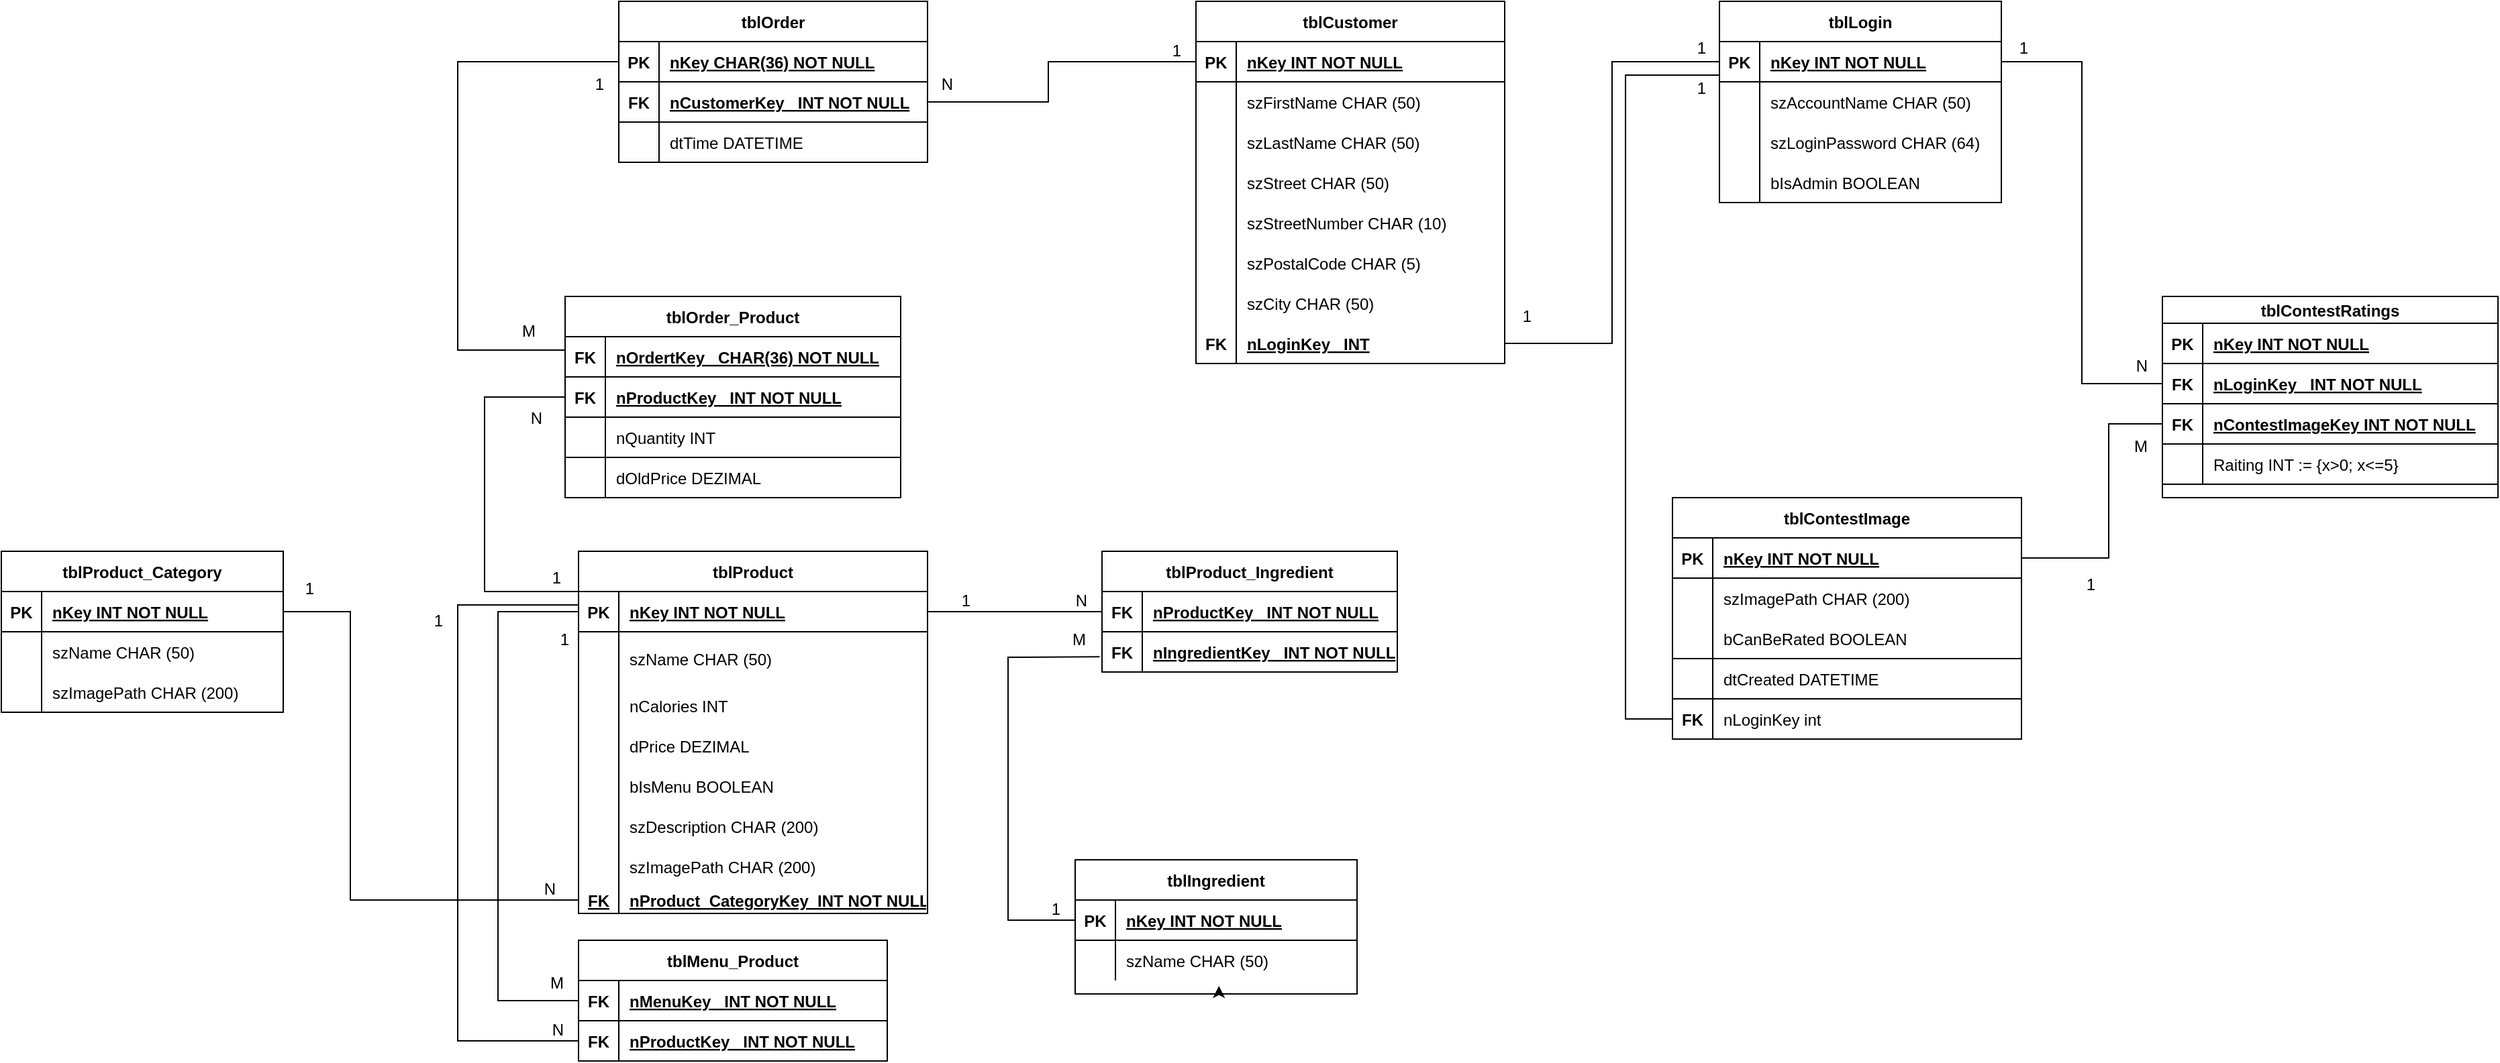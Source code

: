 <mxfile version="26.1.1">
  <diagram id="R2lEEEUBdFMjLlhIrx00" name="Page-1">
    <mxGraphModel dx="2516" dy="1967" grid="1" gridSize="10" guides="1" tooltips="1" connect="1" arrows="1" fold="1" page="1" pageScale="1" pageWidth="850" pageHeight="1100" math="0" shadow="0" extFonts="Permanent Marker^https://fonts.googleapis.com/css?family=Permanent+Marker">
      <root>
        <mxCell id="0" />
        <mxCell id="1" parent="0" />
        <mxCell id="C-vyLk0tnHw3VtMMgP7b-2" value="tblIngredient" style="shape=table;startSize=30;container=1;collapsible=1;childLayout=tableLayout;fixedRows=1;rowLines=0;fontStyle=1;align=center;resizeLast=1;" parent="1" vertex="1">
          <mxGeometry x="700" y="520" width="210" height="100" as="geometry" />
        </mxCell>
        <mxCell id="C-vyLk0tnHw3VtMMgP7b-3" value="" style="shape=partialRectangle;collapsible=0;dropTarget=0;pointerEvents=0;fillColor=none;points=[[0,0.5],[1,0.5]];portConstraint=eastwest;top=0;left=0;right=0;bottom=1;" parent="C-vyLk0tnHw3VtMMgP7b-2" vertex="1">
          <mxGeometry y="30" width="210" height="30" as="geometry" />
        </mxCell>
        <mxCell id="C-vyLk0tnHw3VtMMgP7b-4" value="PK" style="shape=partialRectangle;overflow=hidden;connectable=0;fillColor=none;top=0;left=0;bottom=0;right=0;fontStyle=1;" parent="C-vyLk0tnHw3VtMMgP7b-3" vertex="1">
          <mxGeometry width="30" height="30" as="geometry">
            <mxRectangle width="30" height="30" as="alternateBounds" />
          </mxGeometry>
        </mxCell>
        <mxCell id="C-vyLk0tnHw3VtMMgP7b-5" value="nKey INT NOT NULL" style="shape=partialRectangle;overflow=hidden;connectable=0;fillColor=none;top=0;left=0;bottom=0;right=0;align=left;spacingLeft=6;fontStyle=5;" parent="C-vyLk0tnHw3VtMMgP7b-3" vertex="1">
          <mxGeometry x="30" width="180" height="30" as="geometry">
            <mxRectangle width="180" height="30" as="alternateBounds" />
          </mxGeometry>
        </mxCell>
        <mxCell id="C-vyLk0tnHw3VtMMgP7b-9" value="" style="shape=partialRectangle;collapsible=0;dropTarget=0;pointerEvents=0;fillColor=none;points=[[0,0.5],[1,0.5]];portConstraint=eastwest;top=0;left=0;right=0;bottom=0;" parent="C-vyLk0tnHw3VtMMgP7b-2" vertex="1">
          <mxGeometry y="60" width="210" height="30" as="geometry" />
        </mxCell>
        <mxCell id="C-vyLk0tnHw3VtMMgP7b-10" value="" style="shape=partialRectangle;overflow=hidden;connectable=0;fillColor=none;top=0;left=0;bottom=0;right=0;" parent="C-vyLk0tnHw3VtMMgP7b-9" vertex="1">
          <mxGeometry width="30" height="30" as="geometry">
            <mxRectangle width="30" height="30" as="alternateBounds" />
          </mxGeometry>
        </mxCell>
        <mxCell id="C-vyLk0tnHw3VtMMgP7b-11" value="szName CHAR (50)" style="shape=partialRectangle;overflow=hidden;connectable=0;fillColor=none;top=0;left=0;bottom=0;right=0;align=left;spacingLeft=6;" parent="C-vyLk0tnHw3VtMMgP7b-9" vertex="1">
          <mxGeometry x="30" width="180" height="30" as="geometry">
            <mxRectangle width="180" height="30" as="alternateBounds" />
          </mxGeometry>
        </mxCell>
        <mxCell id="Ci6U-vsufx3p21vS7QqL-293" style="edgeStyle=orthogonalEdgeStyle;rounded=0;orthogonalLoop=1;jettySize=auto;html=1;exitX=0.5;exitY=1;exitDx=0;exitDy=0;entryX=0.51;entryY=1.133;entryDx=0;entryDy=0;entryPerimeter=0;" parent="C-vyLk0tnHw3VtMMgP7b-2" source="C-vyLk0tnHw3VtMMgP7b-2" target="C-vyLk0tnHw3VtMMgP7b-9" edge="1">
          <mxGeometry relative="1" as="geometry" />
        </mxCell>
        <mxCell id="C-vyLk0tnHw3VtMMgP7b-23" value="tblProduct" style="shape=table;startSize=30;container=1;collapsible=1;childLayout=tableLayout;fixedRows=1;rowLines=0;fontStyle=1;align=center;resizeLast=1;" parent="1" vertex="1">
          <mxGeometry x="330" y="290" width="260" height="270" as="geometry" />
        </mxCell>
        <mxCell id="C-vyLk0tnHw3VtMMgP7b-24" value="" style="shape=partialRectangle;collapsible=0;dropTarget=0;pointerEvents=0;fillColor=none;points=[[0,0.5],[1,0.5]];portConstraint=eastwest;top=0;left=0;right=0;bottom=1;" parent="C-vyLk0tnHw3VtMMgP7b-23" vertex="1">
          <mxGeometry y="30" width="260" height="30" as="geometry" />
        </mxCell>
        <mxCell id="C-vyLk0tnHw3VtMMgP7b-25" value="PK" style="shape=partialRectangle;overflow=hidden;connectable=0;fillColor=none;top=0;left=0;bottom=0;right=0;fontStyle=1;" parent="C-vyLk0tnHw3VtMMgP7b-24" vertex="1">
          <mxGeometry width="30" height="30" as="geometry">
            <mxRectangle width="30" height="30" as="alternateBounds" />
          </mxGeometry>
        </mxCell>
        <mxCell id="C-vyLk0tnHw3VtMMgP7b-26" value="nKey INT NOT NULL" style="shape=partialRectangle;overflow=hidden;connectable=0;fillColor=none;top=0;left=0;bottom=0;right=0;align=left;spacingLeft=6;fontStyle=5;" parent="C-vyLk0tnHw3VtMMgP7b-24" vertex="1">
          <mxGeometry x="30" width="230" height="30" as="geometry">
            <mxRectangle width="230" height="30" as="alternateBounds" />
          </mxGeometry>
        </mxCell>
        <mxCell id="C-vyLk0tnHw3VtMMgP7b-27" value="" style="shape=partialRectangle;collapsible=0;dropTarget=0;pointerEvents=0;fillColor=none;points=[[0,0.5],[1,0.5]];portConstraint=eastwest;top=0;left=0;right=0;bottom=0;" parent="C-vyLk0tnHw3VtMMgP7b-23" vertex="1">
          <mxGeometry y="60" width="260" height="40" as="geometry" />
        </mxCell>
        <mxCell id="C-vyLk0tnHw3VtMMgP7b-28" value="" style="shape=partialRectangle;overflow=hidden;connectable=0;fillColor=none;top=0;left=0;bottom=0;right=0;" parent="C-vyLk0tnHw3VtMMgP7b-27" vertex="1">
          <mxGeometry width="30" height="40" as="geometry">
            <mxRectangle width="30" height="40" as="alternateBounds" />
          </mxGeometry>
        </mxCell>
        <mxCell id="C-vyLk0tnHw3VtMMgP7b-29" value="szName CHAR (50)" style="shape=partialRectangle;overflow=hidden;connectable=0;fillColor=none;top=0;left=0;bottom=0;right=0;align=left;spacingLeft=6;" parent="C-vyLk0tnHw3VtMMgP7b-27" vertex="1">
          <mxGeometry x="30" width="230" height="40" as="geometry">
            <mxRectangle width="230" height="40" as="alternateBounds" />
          </mxGeometry>
        </mxCell>
        <mxCell id="wZBdU3xb5tktbdGf7ffg-28" value="" style="shape=partialRectangle;collapsible=0;dropTarget=0;pointerEvents=0;fillColor=none;points=[[0,0.5],[1,0.5]];portConstraint=eastwest;top=0;left=0;right=0;bottom=0;" parent="C-vyLk0tnHw3VtMMgP7b-23" vertex="1">
          <mxGeometry y="100" width="260" height="30" as="geometry" />
        </mxCell>
        <mxCell id="wZBdU3xb5tktbdGf7ffg-29" value="" style="shape=partialRectangle;overflow=hidden;connectable=0;fillColor=none;top=0;left=0;bottom=0;right=0;" parent="wZBdU3xb5tktbdGf7ffg-28" vertex="1">
          <mxGeometry width="30" height="30" as="geometry">
            <mxRectangle width="30" height="30" as="alternateBounds" />
          </mxGeometry>
        </mxCell>
        <mxCell id="wZBdU3xb5tktbdGf7ffg-30" value="nCalories INT " style="shape=partialRectangle;overflow=hidden;connectable=0;fillColor=none;top=0;left=0;bottom=0;right=0;align=left;spacingLeft=6;" parent="wZBdU3xb5tktbdGf7ffg-28" vertex="1">
          <mxGeometry x="30" width="230" height="30" as="geometry">
            <mxRectangle width="230" height="30" as="alternateBounds" />
          </mxGeometry>
        </mxCell>
        <mxCell id="wZBdU3xb5tktbdGf7ffg-31" value="" style="shape=partialRectangle;collapsible=0;dropTarget=0;pointerEvents=0;fillColor=none;points=[[0,0.5],[1,0.5]];portConstraint=eastwest;top=0;left=0;right=0;bottom=0;" parent="C-vyLk0tnHw3VtMMgP7b-23" vertex="1">
          <mxGeometry y="130" width="260" height="30" as="geometry" />
        </mxCell>
        <mxCell id="wZBdU3xb5tktbdGf7ffg-32" value="" style="shape=partialRectangle;overflow=hidden;connectable=0;fillColor=none;top=0;left=0;bottom=0;right=0;" parent="wZBdU3xb5tktbdGf7ffg-31" vertex="1">
          <mxGeometry width="30" height="30" as="geometry">
            <mxRectangle width="30" height="30" as="alternateBounds" />
          </mxGeometry>
        </mxCell>
        <mxCell id="wZBdU3xb5tktbdGf7ffg-33" value="dPrice DEZIMAL" style="shape=partialRectangle;overflow=hidden;connectable=0;fillColor=none;top=0;left=0;bottom=0;right=0;align=left;spacingLeft=6;" parent="wZBdU3xb5tktbdGf7ffg-31" vertex="1">
          <mxGeometry x="30" width="230" height="30" as="geometry">
            <mxRectangle width="230" height="30" as="alternateBounds" />
          </mxGeometry>
        </mxCell>
        <mxCell id="wZBdU3xb5tktbdGf7ffg-34" value="" style="shape=partialRectangle;collapsible=0;dropTarget=0;pointerEvents=0;fillColor=none;points=[[0,0.5],[1,0.5]];portConstraint=eastwest;top=0;left=0;right=0;bottom=0;" parent="C-vyLk0tnHw3VtMMgP7b-23" vertex="1">
          <mxGeometry y="160" width="260" height="30" as="geometry" />
        </mxCell>
        <mxCell id="wZBdU3xb5tktbdGf7ffg-35" value="" style="shape=partialRectangle;overflow=hidden;connectable=0;fillColor=none;top=0;left=0;bottom=0;right=0;" parent="wZBdU3xb5tktbdGf7ffg-34" vertex="1">
          <mxGeometry width="30" height="30" as="geometry">
            <mxRectangle width="30" height="30" as="alternateBounds" />
          </mxGeometry>
        </mxCell>
        <mxCell id="wZBdU3xb5tktbdGf7ffg-36" value="bIsMenu BOOLEAN" style="shape=partialRectangle;overflow=hidden;connectable=0;fillColor=none;top=0;left=0;bottom=0;right=0;align=left;spacingLeft=6;" parent="wZBdU3xb5tktbdGf7ffg-34" vertex="1">
          <mxGeometry x="30" width="230" height="30" as="geometry">
            <mxRectangle width="230" height="30" as="alternateBounds" />
          </mxGeometry>
        </mxCell>
        <mxCell id="wZBdU3xb5tktbdGf7ffg-50" value="" style="shape=partialRectangle;collapsible=0;dropTarget=0;pointerEvents=0;fillColor=none;points=[[0,0.5],[1,0.5]];portConstraint=eastwest;top=0;left=0;right=0;bottom=0;" parent="C-vyLk0tnHw3VtMMgP7b-23" vertex="1">
          <mxGeometry y="190" width="260" height="30" as="geometry" />
        </mxCell>
        <mxCell id="wZBdU3xb5tktbdGf7ffg-51" value="" style="shape=partialRectangle;overflow=hidden;connectable=0;fillColor=none;top=0;left=0;bottom=0;right=0;" parent="wZBdU3xb5tktbdGf7ffg-50" vertex="1">
          <mxGeometry width="30" height="30" as="geometry">
            <mxRectangle width="30" height="30" as="alternateBounds" />
          </mxGeometry>
        </mxCell>
        <mxCell id="wZBdU3xb5tktbdGf7ffg-52" value="szDescription CHAR (200)" style="shape=partialRectangle;overflow=hidden;connectable=0;fillColor=none;top=0;left=0;bottom=0;right=0;align=left;spacingLeft=6;" parent="wZBdU3xb5tktbdGf7ffg-50" vertex="1">
          <mxGeometry x="30" width="230" height="30" as="geometry">
            <mxRectangle width="230" height="30" as="alternateBounds" />
          </mxGeometry>
        </mxCell>
        <mxCell id="K7yxuUvOa5FXOwbc5fuE-12" value="" style="shape=partialRectangle;collapsible=0;dropTarget=0;pointerEvents=0;fillColor=none;points=[[0,0.5],[1,0.5]];portConstraint=eastwest;top=0;left=0;right=0;bottom=0;" parent="C-vyLk0tnHw3VtMMgP7b-23" vertex="1">
          <mxGeometry y="220" width="260" height="30" as="geometry" />
        </mxCell>
        <mxCell id="K7yxuUvOa5FXOwbc5fuE-13" value="" style="shape=partialRectangle;overflow=hidden;connectable=0;fillColor=none;top=0;left=0;bottom=0;right=0;" parent="K7yxuUvOa5FXOwbc5fuE-12" vertex="1">
          <mxGeometry width="30" height="30" as="geometry">
            <mxRectangle width="30" height="30" as="alternateBounds" />
          </mxGeometry>
        </mxCell>
        <mxCell id="K7yxuUvOa5FXOwbc5fuE-14" value="szImagePath CHAR (200)" style="shape=partialRectangle;overflow=hidden;connectable=0;fillColor=none;top=0;left=0;bottom=0;right=0;align=left;spacingLeft=6;" parent="K7yxuUvOa5FXOwbc5fuE-12" vertex="1">
          <mxGeometry x="30" width="230" height="30" as="geometry">
            <mxRectangle width="230" height="30" as="alternateBounds" />
          </mxGeometry>
        </mxCell>
        <mxCell id="K7yxuUvOa5FXOwbc5fuE-15" value="" style="shape=partialRectangle;collapsible=0;dropTarget=0;pointerEvents=0;fillColor=none;points=[[0,0.5],[1,0.5]];portConstraint=eastwest;top=0;left=0;right=0;bottom=0;" parent="C-vyLk0tnHw3VtMMgP7b-23" vertex="1">
          <mxGeometry y="250" width="260" height="20" as="geometry" />
        </mxCell>
        <mxCell id="K7yxuUvOa5FXOwbc5fuE-16" value="FK" style="shape=partialRectangle;overflow=hidden;connectable=0;fillColor=none;top=0;left=0;bottom=0;right=0;fontStyle=5" parent="K7yxuUvOa5FXOwbc5fuE-15" vertex="1">
          <mxGeometry width="30" height="20" as="geometry">
            <mxRectangle width="30" height="20" as="alternateBounds" />
          </mxGeometry>
        </mxCell>
        <mxCell id="K7yxuUvOa5FXOwbc5fuE-17" value="nProduct_CategoryKey  INT NOT NULL" style="shape=partialRectangle;overflow=hidden;connectable=0;fillColor=none;top=0;left=0;bottom=0;right=0;align=left;spacingLeft=6;fontStyle=5" parent="K7yxuUvOa5FXOwbc5fuE-15" vertex="1">
          <mxGeometry x="30" width="230" height="20" as="geometry">
            <mxRectangle width="230" height="20" as="alternateBounds" />
          </mxGeometry>
        </mxCell>
        <mxCell id="wZBdU3xb5tktbdGf7ffg-16" value="" style="shape=tableRow;horizontal=0;startSize=0;swimlaneHead=0;swimlaneBody=0;fillColor=none;collapsible=0;dropTarget=0;points=[[0,0.5],[1,0.5]];portConstraint=eastwest;top=0;left=0;right=0;bottom=0;html=1;" parent="1" vertex="1">
          <mxGeometry x="410" y="550" width="180" height="30" as="geometry" />
        </mxCell>
        <mxCell id="wZBdU3xb5tktbdGf7ffg-17" value="" style="shape=partialRectangle;connectable=0;fillColor=none;top=0;left=0;bottom=0;right=0;editable=1;overflow=hidden;html=1;whiteSpace=wrap;" parent="wZBdU3xb5tktbdGf7ffg-16" vertex="1">
          <mxGeometry width="60" height="30" as="geometry">
            <mxRectangle width="60" height="30" as="alternateBounds" />
          </mxGeometry>
        </mxCell>
        <object label="tblProduct_Ingredient" FK="ProductKey" id="Ci6U-vsufx3p21vS7QqL-1">
          <mxCell style="shape=table;startSize=30;container=1;collapsible=1;childLayout=tableLayout;fixedRows=1;rowLines=0;fontStyle=1;align=center;resizeLast=1;" parent="1" vertex="1">
            <mxGeometry x="720" y="290" width="220.0" height="90" as="geometry" />
          </mxCell>
        </object>
        <mxCell id="Ci6U-vsufx3p21vS7QqL-2" value="" style="shape=partialRectangle;collapsible=0;dropTarget=0;pointerEvents=0;fillColor=none;points=[[0,0.5],[1,0.5]];portConstraint=eastwest;top=0;left=0;right=0;bottom=1;" parent="Ci6U-vsufx3p21vS7QqL-1" vertex="1">
          <mxGeometry y="30" width="220.0" height="30" as="geometry" />
        </mxCell>
        <mxCell id="Ci6U-vsufx3p21vS7QqL-3" value="FK" style="shape=partialRectangle;overflow=hidden;connectable=0;fillColor=none;top=0;left=0;bottom=0;right=0;fontStyle=1;" parent="Ci6U-vsufx3p21vS7QqL-2" vertex="1">
          <mxGeometry width="30" height="30" as="geometry">
            <mxRectangle width="30" height="30" as="alternateBounds" />
          </mxGeometry>
        </mxCell>
        <mxCell id="Ci6U-vsufx3p21vS7QqL-4" value="nProductKey   INT NOT NULL" style="shape=partialRectangle;overflow=hidden;connectable=0;fillColor=none;top=0;left=0;bottom=0;right=0;align=left;spacingLeft=6;fontStyle=5;" parent="Ci6U-vsufx3p21vS7QqL-2" vertex="1">
          <mxGeometry x="30" width="190.0" height="30" as="geometry">
            <mxRectangle width="190.0" height="30" as="alternateBounds" />
          </mxGeometry>
        </mxCell>
        <mxCell id="Ci6U-vsufx3p21vS7QqL-15" value="" style="shape=partialRectangle;collapsible=0;dropTarget=0;pointerEvents=0;fillColor=none;points=[[0,0.5],[1,0.5]];portConstraint=eastwest;top=0;left=0;right=0;bottom=1;" parent="Ci6U-vsufx3p21vS7QqL-1" vertex="1">
          <mxGeometry y="60" width="220.0" height="30" as="geometry" />
        </mxCell>
        <mxCell id="Ci6U-vsufx3p21vS7QqL-16" value="FK" style="shape=partialRectangle;overflow=hidden;connectable=0;fillColor=none;top=0;left=0;bottom=0;right=0;fontStyle=1;" parent="Ci6U-vsufx3p21vS7QqL-15" vertex="1">
          <mxGeometry width="30" height="30" as="geometry">
            <mxRectangle width="30" height="30" as="alternateBounds" />
          </mxGeometry>
        </mxCell>
        <mxCell id="Ci6U-vsufx3p21vS7QqL-17" value="nIngredientKey   INT NOT NULL" style="shape=partialRectangle;overflow=hidden;connectable=0;fillColor=none;top=0;left=0;bottom=0;right=0;align=left;spacingLeft=6;fontStyle=5;" parent="Ci6U-vsufx3p21vS7QqL-15" vertex="1">
          <mxGeometry x="30" width="190.0" height="30" as="geometry">
            <mxRectangle width="190.0" height="30" as="alternateBounds" />
          </mxGeometry>
        </mxCell>
        <mxCell id="Ci6U-vsufx3p21vS7QqL-19" value="" style="endArrow=none;html=1;rounded=0;exitX=1;exitY=0.5;exitDx=0;exitDy=0;entryX=0;entryY=0.5;entryDx=0;entryDy=0;" parent="1" source="C-vyLk0tnHw3VtMMgP7b-24" target="Ci6U-vsufx3p21vS7QqL-2" edge="1">
          <mxGeometry relative="1" as="geometry">
            <mxPoint x="600" y="260" as="sourcePoint" />
            <mxPoint x="760" y="260" as="targetPoint" />
          </mxGeometry>
        </mxCell>
        <mxCell id="Ci6U-vsufx3p21vS7QqL-20" value="N" style="resizable=0;html=1;whiteSpace=wrap;align=right;verticalAlign=bottom;" parent="Ci6U-vsufx3p21vS7QqL-19" connectable="0" vertex="1">
          <mxGeometry x="1" relative="1" as="geometry">
            <mxPoint x="-10" as="offset" />
          </mxGeometry>
        </mxCell>
        <mxCell id="Ci6U-vsufx3p21vS7QqL-25" value="" style="endArrow=none;html=1;rounded=0;exitX=0;exitY=0.5;exitDx=0;exitDy=0;entryX=-0.008;entryY=0.622;entryDx=0;entryDy=0;entryPerimeter=0;" parent="1" source="C-vyLk0tnHw3VtMMgP7b-3" target="Ci6U-vsufx3p21vS7QqL-15" edge="1">
          <mxGeometry relative="1" as="geometry">
            <mxPoint x="940" y="480" as="sourcePoint" />
            <mxPoint x="700" y="420" as="targetPoint" />
            <Array as="points">
              <mxPoint x="650" y="565" />
              <mxPoint x="650" y="450" />
              <mxPoint x="650" y="369" />
            </Array>
          </mxGeometry>
        </mxCell>
        <mxCell id="Ci6U-vsufx3p21vS7QqL-26" value="M" style="resizable=0;html=1;whiteSpace=wrap;align=right;verticalAlign=bottom;" parent="Ci6U-vsufx3p21vS7QqL-25" connectable="0" vertex="1">
          <mxGeometry x="1" relative="1" as="geometry">
            <mxPoint x="-8" y="-4" as="offset" />
          </mxGeometry>
        </mxCell>
        <mxCell id="Ci6U-vsufx3p21vS7QqL-27" value="tblMenu_Product" style="shape=table;startSize=30;container=1;collapsible=1;childLayout=tableLayout;fixedRows=1;rowLines=0;fontStyle=1;align=center;resizeLast=1;" parent="1" vertex="1">
          <mxGeometry x="330" y="580" width="230" height="90" as="geometry" />
        </mxCell>
        <mxCell id="Ci6U-vsufx3p21vS7QqL-28" value="" style="shape=partialRectangle;collapsible=0;dropTarget=0;pointerEvents=0;fillColor=none;points=[[0,0.5],[1,0.5]];portConstraint=eastwest;top=0;left=0;right=0;bottom=1;" parent="Ci6U-vsufx3p21vS7QqL-27" vertex="1">
          <mxGeometry y="30" width="230" height="30" as="geometry" />
        </mxCell>
        <mxCell id="Ci6U-vsufx3p21vS7QqL-29" value="FK" style="shape=partialRectangle;overflow=hidden;connectable=0;fillColor=none;top=0;left=0;bottom=0;right=0;fontStyle=1;" parent="Ci6U-vsufx3p21vS7QqL-28" vertex="1">
          <mxGeometry width="30" height="30" as="geometry">
            <mxRectangle width="30" height="30" as="alternateBounds" />
          </mxGeometry>
        </mxCell>
        <mxCell id="Ci6U-vsufx3p21vS7QqL-30" value="nMenuKey   INT NOT NULL" style="shape=partialRectangle;overflow=hidden;connectable=0;fillColor=none;top=0;left=0;bottom=0;right=0;align=left;spacingLeft=6;fontStyle=5;" parent="Ci6U-vsufx3p21vS7QqL-28" vertex="1">
          <mxGeometry x="30" width="200" height="30" as="geometry">
            <mxRectangle width="200" height="30" as="alternateBounds" />
          </mxGeometry>
        </mxCell>
        <mxCell id="Ci6U-vsufx3p21vS7QqL-35" value="" style="shape=partialRectangle;collapsible=0;dropTarget=0;pointerEvents=0;fillColor=none;points=[[0,0.5],[1,0.5]];portConstraint=eastwest;top=0;left=0;right=0;bottom=1;" parent="Ci6U-vsufx3p21vS7QqL-27" vertex="1">
          <mxGeometry y="60" width="230" height="30" as="geometry" />
        </mxCell>
        <mxCell id="Ci6U-vsufx3p21vS7QqL-36" value="FK" style="shape=partialRectangle;overflow=hidden;connectable=0;fillColor=none;top=0;left=0;bottom=0;right=0;fontStyle=1;" parent="Ci6U-vsufx3p21vS7QqL-35" vertex="1">
          <mxGeometry width="30" height="30" as="geometry">
            <mxRectangle width="30" height="30" as="alternateBounds" />
          </mxGeometry>
        </mxCell>
        <mxCell id="Ci6U-vsufx3p21vS7QqL-37" value="nProductKey   INT NOT NULL" style="shape=partialRectangle;overflow=hidden;connectable=0;fillColor=none;top=0;left=0;bottom=0;right=0;align=left;spacingLeft=6;fontStyle=5;" parent="Ci6U-vsufx3p21vS7QqL-35" vertex="1">
          <mxGeometry x="30" width="200" height="30" as="geometry">
            <mxRectangle width="200" height="30" as="alternateBounds" />
          </mxGeometry>
        </mxCell>
        <mxCell id="Ci6U-vsufx3p21vS7QqL-40" value="" style="endArrow=none;html=1;rounded=0;entryX=0;entryY=0.5;entryDx=0;entryDy=0;exitX=0;exitY=0.5;exitDx=0;exitDy=0;" parent="1" source="Ci6U-vsufx3p21vS7QqL-28" target="C-vyLk0tnHw3VtMMgP7b-24" edge="1">
          <mxGeometry relative="1" as="geometry">
            <mxPoint x="80" y="460" as="sourcePoint" />
            <mxPoint x="80" y="420" as="targetPoint" />
            <Array as="points">
              <mxPoint x="270" y="625" />
              <mxPoint x="270" y="335" />
            </Array>
          </mxGeometry>
        </mxCell>
        <mxCell id="Ci6U-vsufx3p21vS7QqL-41" value="M" style="resizable=0;html=1;whiteSpace=wrap;align=right;verticalAlign=bottom;" parent="Ci6U-vsufx3p21vS7QqL-40" connectable="0" vertex="1">
          <mxGeometry x="1" relative="1" as="geometry">
            <mxPoint x="-10" y="285" as="offset" />
          </mxGeometry>
        </mxCell>
        <mxCell id="Ci6U-vsufx3p21vS7QqL-48" value="" style="endArrow=none;html=1;rounded=0;entryX=0;entryY=0.5;entryDx=0;entryDy=0;" parent="1" target="Ci6U-vsufx3p21vS7QqL-35" edge="1">
          <mxGeometry relative="1" as="geometry">
            <mxPoint x="330" y="330" as="sourcePoint" />
            <mxPoint x="310" y="530" as="targetPoint" />
            <Array as="points">
              <mxPoint x="240" y="330" />
              <mxPoint x="240" y="350" />
              <mxPoint x="240" y="510" />
              <mxPoint x="240" y="655" />
            </Array>
          </mxGeometry>
        </mxCell>
        <mxCell id="Ci6U-vsufx3p21vS7QqL-49" value="N" style="resizable=0;html=1;whiteSpace=wrap;align=right;verticalAlign=bottom;" parent="Ci6U-vsufx3p21vS7QqL-48" connectable="0" vertex="1">
          <mxGeometry x="1" relative="1" as="geometry">
            <mxPoint x="-10" as="offset" />
          </mxGeometry>
        </mxCell>
        <mxCell id="Ci6U-vsufx3p21vS7QqL-71" value="tblOrder" style="shape=table;startSize=30;container=1;collapsible=1;childLayout=tableLayout;fixedRows=1;rowLines=0;fontStyle=1;align=center;resizeLast=1;" parent="1" vertex="1">
          <mxGeometry x="360" y="-120" width="230" height="120" as="geometry" />
        </mxCell>
        <mxCell id="Ci6U-vsufx3p21vS7QqL-72" value="" style="shape=partialRectangle;collapsible=0;dropTarget=0;pointerEvents=0;fillColor=none;points=[[0,0.5],[1,0.5]];portConstraint=eastwest;top=0;left=0;right=0;bottom=1;" parent="Ci6U-vsufx3p21vS7QqL-71" vertex="1">
          <mxGeometry y="30" width="230" height="30" as="geometry" />
        </mxCell>
        <mxCell id="Ci6U-vsufx3p21vS7QqL-73" value="PK" style="shape=partialRectangle;overflow=hidden;connectable=0;fillColor=none;top=0;left=0;bottom=0;right=0;fontStyle=1;" parent="Ci6U-vsufx3p21vS7QqL-72" vertex="1">
          <mxGeometry width="30" height="30" as="geometry">
            <mxRectangle width="30" height="30" as="alternateBounds" />
          </mxGeometry>
        </mxCell>
        <mxCell id="Ci6U-vsufx3p21vS7QqL-74" value="nKey CHAR(36) NOT NULL" style="shape=partialRectangle;overflow=hidden;connectable=0;fillColor=none;top=0;left=0;bottom=0;right=0;align=left;spacingLeft=6;fontStyle=5;" parent="Ci6U-vsufx3p21vS7QqL-72" vertex="1">
          <mxGeometry x="30" width="200" height="30" as="geometry">
            <mxRectangle width="200" height="30" as="alternateBounds" />
          </mxGeometry>
        </mxCell>
        <mxCell id="Ci6U-vsufx3p21vS7QqL-78" value="" style="shape=partialRectangle;collapsible=0;dropTarget=0;pointerEvents=0;fillColor=none;points=[[0,0.5],[1,0.5]];portConstraint=eastwest;top=0;left=0;right=0;bottom=1;" parent="Ci6U-vsufx3p21vS7QqL-71" vertex="1">
          <mxGeometry y="60" width="230" height="30" as="geometry" />
        </mxCell>
        <mxCell id="Ci6U-vsufx3p21vS7QqL-79" value="FK" style="shape=partialRectangle;overflow=hidden;connectable=0;fillColor=none;top=0;left=0;bottom=0;right=0;fontStyle=1;" parent="Ci6U-vsufx3p21vS7QqL-78" vertex="1">
          <mxGeometry width="30" height="30" as="geometry">
            <mxRectangle width="30" height="30" as="alternateBounds" />
          </mxGeometry>
        </mxCell>
        <mxCell id="Ci6U-vsufx3p21vS7QqL-80" value="nCustomerKey   INT NOT NULL" style="shape=partialRectangle;overflow=hidden;connectable=0;fillColor=none;top=0;left=0;bottom=0;right=0;align=left;spacingLeft=6;fontStyle=5;" parent="Ci6U-vsufx3p21vS7QqL-78" vertex="1">
          <mxGeometry x="30" width="200" height="30" as="geometry">
            <mxRectangle width="200" height="30" as="alternateBounds" />
          </mxGeometry>
        </mxCell>
        <mxCell id="4_DEBrzxSwVtSk8Y83xL-9" value="" style="shape=partialRectangle;collapsible=0;dropTarget=0;pointerEvents=0;fillColor=none;points=[[0,0.5],[1,0.5]];portConstraint=eastwest;top=0;left=0;right=0;bottom=1;" parent="Ci6U-vsufx3p21vS7QqL-71" vertex="1">
          <mxGeometry y="90" width="230" height="30" as="geometry" />
        </mxCell>
        <mxCell id="4_DEBrzxSwVtSk8Y83xL-10" value="" style="shape=partialRectangle;overflow=hidden;connectable=0;fillColor=none;top=0;left=0;bottom=0;right=0;fontStyle=1;" parent="4_DEBrzxSwVtSk8Y83xL-9" vertex="1">
          <mxGeometry width="30" height="30" as="geometry">
            <mxRectangle width="30" height="30" as="alternateBounds" />
          </mxGeometry>
        </mxCell>
        <mxCell id="4_DEBrzxSwVtSk8Y83xL-11" value="dtTime DATETIME" style="shape=partialRectangle;overflow=hidden;connectable=0;fillColor=none;top=0;left=0;bottom=0;right=0;align=left;spacingLeft=6;fontStyle=0;" parent="4_DEBrzxSwVtSk8Y83xL-9" vertex="1">
          <mxGeometry x="30" width="200" height="30" as="geometry">
            <mxRectangle width="200" height="30" as="alternateBounds" />
          </mxGeometry>
        </mxCell>
        <mxCell id="Ci6U-vsufx3p21vS7QqL-92" value="" style="endArrow=none;html=1;rounded=0;exitX=0;exitY=0.5;exitDx=0;exitDy=0;" parent="1" source="5o0cyvjSksMEFnpoUgFk-9" edge="1">
          <mxGeometry relative="1" as="geometry">
            <mxPoint x="315" y="175" as="sourcePoint" />
            <mxPoint x="330" y="320" as="targetPoint" />
            <Array as="points">
              <mxPoint x="260" y="175" />
              <mxPoint x="260" y="320" />
            </Array>
          </mxGeometry>
        </mxCell>
        <mxCell id="Ci6U-vsufx3p21vS7QqL-93" value="1" style="resizable=0;html=1;whiteSpace=wrap;align=right;verticalAlign=bottom;" parent="Ci6U-vsufx3p21vS7QqL-92" connectable="0" vertex="1">
          <mxGeometry x="1" relative="1" as="geometry">
            <mxPoint x="-12" y="-2" as="offset" />
          </mxGeometry>
        </mxCell>
        <mxCell id="Ci6U-vsufx3p21vS7QqL-94" value="tblCustomer" style="shape=table;startSize=30;container=1;collapsible=1;childLayout=tableLayout;fixedRows=1;rowLines=0;fontStyle=1;align=center;resizeLast=1;" parent="1" vertex="1">
          <mxGeometry x="790" y="-120" width="230" height="270" as="geometry" />
        </mxCell>
        <mxCell id="Ci6U-vsufx3p21vS7QqL-95" value="" style="shape=partialRectangle;collapsible=0;dropTarget=0;pointerEvents=0;fillColor=none;points=[[0,0.5],[1,0.5]];portConstraint=eastwest;top=0;left=0;right=0;bottom=1;" parent="Ci6U-vsufx3p21vS7QqL-94" vertex="1">
          <mxGeometry y="30" width="230" height="30" as="geometry" />
        </mxCell>
        <mxCell id="Ci6U-vsufx3p21vS7QqL-96" value="PK" style="shape=partialRectangle;overflow=hidden;connectable=0;fillColor=none;top=0;left=0;bottom=0;right=0;fontStyle=1;" parent="Ci6U-vsufx3p21vS7QqL-95" vertex="1">
          <mxGeometry width="30" height="30" as="geometry">
            <mxRectangle width="30" height="30" as="alternateBounds" />
          </mxGeometry>
        </mxCell>
        <mxCell id="Ci6U-vsufx3p21vS7QqL-97" value="nKey INT NOT NULL" style="shape=partialRectangle;overflow=hidden;connectable=0;fillColor=none;top=0;left=0;bottom=0;right=0;align=left;spacingLeft=6;fontStyle=5;" parent="Ci6U-vsufx3p21vS7QqL-95" vertex="1">
          <mxGeometry x="30" width="200" height="30" as="geometry">
            <mxRectangle width="200" height="30" as="alternateBounds" />
          </mxGeometry>
        </mxCell>
        <mxCell id="Ci6U-vsufx3p21vS7QqL-98" value="" style="shape=partialRectangle;collapsible=0;dropTarget=0;pointerEvents=0;fillColor=none;points=[[0,0.5],[1,0.5]];portConstraint=eastwest;top=0;left=0;right=0;bottom=0;" parent="Ci6U-vsufx3p21vS7QqL-94" vertex="1">
          <mxGeometry y="60" width="230" height="30" as="geometry" />
        </mxCell>
        <mxCell id="Ci6U-vsufx3p21vS7QqL-99" value="" style="shape=partialRectangle;overflow=hidden;connectable=0;fillColor=none;top=0;left=0;bottom=0;right=0;" parent="Ci6U-vsufx3p21vS7QqL-98" vertex="1">
          <mxGeometry width="30" height="30" as="geometry">
            <mxRectangle width="30" height="30" as="alternateBounds" />
          </mxGeometry>
        </mxCell>
        <mxCell id="Ci6U-vsufx3p21vS7QqL-100" value="szFirstName CHAR (50)" style="shape=partialRectangle;overflow=hidden;connectable=0;fillColor=none;top=0;left=0;bottom=0;right=0;align=left;spacingLeft=6;" parent="Ci6U-vsufx3p21vS7QqL-98" vertex="1">
          <mxGeometry x="30" width="200" height="30" as="geometry">
            <mxRectangle width="200" height="30" as="alternateBounds" />
          </mxGeometry>
        </mxCell>
        <mxCell id="Ci6U-vsufx3p21vS7QqL-101" value="" style="shape=partialRectangle;collapsible=0;dropTarget=0;pointerEvents=0;fillColor=none;points=[[0,0.5],[1,0.5]];portConstraint=eastwest;top=0;left=0;right=0;bottom=0;" parent="Ci6U-vsufx3p21vS7QqL-94" vertex="1">
          <mxGeometry y="90" width="230" height="30" as="geometry" />
        </mxCell>
        <mxCell id="Ci6U-vsufx3p21vS7QqL-102" value="" style="shape=partialRectangle;overflow=hidden;connectable=0;fillColor=none;top=0;left=0;bottom=0;right=0;" parent="Ci6U-vsufx3p21vS7QqL-101" vertex="1">
          <mxGeometry width="30" height="30" as="geometry">
            <mxRectangle width="30" height="30" as="alternateBounds" />
          </mxGeometry>
        </mxCell>
        <mxCell id="Ci6U-vsufx3p21vS7QqL-103" value="szLastName CHAR (50)" style="shape=partialRectangle;overflow=hidden;connectable=0;fillColor=none;top=0;left=0;bottom=0;right=0;align=left;spacingLeft=6;" parent="Ci6U-vsufx3p21vS7QqL-101" vertex="1">
          <mxGeometry x="30" width="200" height="30" as="geometry">
            <mxRectangle width="200" height="30" as="alternateBounds" />
          </mxGeometry>
        </mxCell>
        <mxCell id="Ci6U-vsufx3p21vS7QqL-104" value="" style="shape=partialRectangle;collapsible=0;dropTarget=0;pointerEvents=0;fillColor=none;points=[[0,0.5],[1,0.5]];portConstraint=eastwest;top=0;left=0;right=0;bottom=0;" parent="Ci6U-vsufx3p21vS7QqL-94" vertex="1">
          <mxGeometry y="120" width="230" height="30" as="geometry" />
        </mxCell>
        <mxCell id="Ci6U-vsufx3p21vS7QqL-105" value="" style="shape=partialRectangle;overflow=hidden;connectable=0;fillColor=none;top=0;left=0;bottom=0;right=0;" parent="Ci6U-vsufx3p21vS7QqL-104" vertex="1">
          <mxGeometry width="30" height="30" as="geometry">
            <mxRectangle width="30" height="30" as="alternateBounds" />
          </mxGeometry>
        </mxCell>
        <mxCell id="Ci6U-vsufx3p21vS7QqL-106" value="szStreet CHAR (50)" style="shape=partialRectangle;overflow=hidden;connectable=0;fillColor=none;top=0;left=0;bottom=0;right=0;align=left;spacingLeft=6;" parent="Ci6U-vsufx3p21vS7QqL-104" vertex="1">
          <mxGeometry x="30" width="200" height="30" as="geometry">
            <mxRectangle width="200" height="30" as="alternateBounds" />
          </mxGeometry>
        </mxCell>
        <mxCell id="Ci6U-vsufx3p21vS7QqL-107" value="" style="shape=partialRectangle;collapsible=0;dropTarget=0;pointerEvents=0;fillColor=none;points=[[0,0.5],[1,0.5]];portConstraint=eastwest;top=0;left=0;right=0;bottom=0;" parent="Ci6U-vsufx3p21vS7QqL-94" vertex="1">
          <mxGeometry y="150" width="230" height="30" as="geometry" />
        </mxCell>
        <mxCell id="Ci6U-vsufx3p21vS7QqL-108" value="" style="shape=partialRectangle;overflow=hidden;connectable=0;fillColor=none;top=0;left=0;bottom=0;right=0;" parent="Ci6U-vsufx3p21vS7QqL-107" vertex="1">
          <mxGeometry width="30" height="30" as="geometry">
            <mxRectangle width="30" height="30" as="alternateBounds" />
          </mxGeometry>
        </mxCell>
        <mxCell id="Ci6U-vsufx3p21vS7QqL-109" value="szStreetNumber CHAR (10)" style="shape=partialRectangle;overflow=hidden;connectable=0;fillColor=none;top=0;left=0;bottom=0;right=0;align=left;spacingLeft=6;" parent="Ci6U-vsufx3p21vS7QqL-107" vertex="1">
          <mxGeometry x="30" width="200" height="30" as="geometry">
            <mxRectangle width="200" height="30" as="alternateBounds" />
          </mxGeometry>
        </mxCell>
        <mxCell id="Ci6U-vsufx3p21vS7QqL-110" value="" style="shape=partialRectangle;collapsible=0;dropTarget=0;pointerEvents=0;fillColor=none;points=[[0,0.5],[1,0.5]];portConstraint=eastwest;top=0;left=0;right=0;bottom=0;" parent="Ci6U-vsufx3p21vS7QqL-94" vertex="1">
          <mxGeometry y="180" width="230" height="30" as="geometry" />
        </mxCell>
        <mxCell id="Ci6U-vsufx3p21vS7QqL-111" value="" style="shape=partialRectangle;overflow=hidden;connectable=0;fillColor=none;top=0;left=0;bottom=0;right=0;" parent="Ci6U-vsufx3p21vS7QqL-110" vertex="1">
          <mxGeometry width="30" height="30" as="geometry">
            <mxRectangle width="30" height="30" as="alternateBounds" />
          </mxGeometry>
        </mxCell>
        <mxCell id="Ci6U-vsufx3p21vS7QqL-112" value="szPostalCode CHAR (5)" style="shape=partialRectangle;overflow=hidden;connectable=0;fillColor=none;top=0;left=0;bottom=0;right=0;align=left;spacingLeft=6;" parent="Ci6U-vsufx3p21vS7QqL-110" vertex="1">
          <mxGeometry x="30" width="200" height="30" as="geometry">
            <mxRectangle width="200" height="30" as="alternateBounds" />
          </mxGeometry>
        </mxCell>
        <mxCell id="Ci6U-vsufx3p21vS7QqL-116" value="" style="shape=partialRectangle;collapsible=0;dropTarget=0;pointerEvents=0;fillColor=none;points=[[0,0.5],[1,0.5]];portConstraint=eastwest;top=0;left=0;right=0;bottom=0;" parent="Ci6U-vsufx3p21vS7QqL-94" vertex="1">
          <mxGeometry y="210" width="230" height="30" as="geometry" />
        </mxCell>
        <mxCell id="Ci6U-vsufx3p21vS7QqL-117" value="" style="shape=partialRectangle;overflow=hidden;connectable=0;fillColor=none;top=0;left=0;bottom=0;right=0;" parent="Ci6U-vsufx3p21vS7QqL-116" vertex="1">
          <mxGeometry width="30" height="30" as="geometry">
            <mxRectangle width="30" height="30" as="alternateBounds" />
          </mxGeometry>
        </mxCell>
        <mxCell id="Ci6U-vsufx3p21vS7QqL-118" value="szCity CHAR (50)" style="shape=partialRectangle;overflow=hidden;connectable=0;fillColor=none;top=0;left=0;bottom=0;right=0;align=left;spacingLeft=6;" parent="Ci6U-vsufx3p21vS7QqL-116" vertex="1">
          <mxGeometry x="30" width="200" height="30" as="geometry">
            <mxRectangle width="200" height="30" as="alternateBounds" />
          </mxGeometry>
        </mxCell>
        <mxCell id="Ci6U-vsufx3p21vS7QqL-196" value="" style="shape=partialRectangle;collapsible=0;dropTarget=0;pointerEvents=0;fillColor=none;points=[[0,0.5],[1,0.5]];portConstraint=eastwest;top=0;left=0;right=0;bottom=1;" parent="Ci6U-vsufx3p21vS7QqL-94" vertex="1">
          <mxGeometry y="240" width="230" height="30" as="geometry" />
        </mxCell>
        <mxCell id="Ci6U-vsufx3p21vS7QqL-197" value="FK" style="shape=partialRectangle;overflow=hidden;connectable=0;fillColor=none;top=0;left=0;bottom=0;right=0;fontStyle=1;" parent="Ci6U-vsufx3p21vS7QqL-196" vertex="1">
          <mxGeometry width="30" height="30" as="geometry">
            <mxRectangle width="30" height="30" as="alternateBounds" />
          </mxGeometry>
        </mxCell>
        <mxCell id="Ci6U-vsufx3p21vS7QqL-198" value="nLoginKey   INT" style="shape=partialRectangle;overflow=hidden;connectable=0;fillColor=none;top=0;left=0;bottom=0;right=0;align=left;spacingLeft=6;fontStyle=5;" parent="Ci6U-vsufx3p21vS7QqL-196" vertex="1">
          <mxGeometry x="30" width="200" height="30" as="geometry">
            <mxRectangle width="200" height="30" as="alternateBounds" />
          </mxGeometry>
        </mxCell>
        <mxCell id="Ci6U-vsufx3p21vS7QqL-113" value="1" style="resizable=0;html=1;whiteSpace=wrap;align=right;verticalAlign=bottom;" parent="1" connectable="0" vertex="1">
          <mxGeometry x="690.003" y="565.001" as="geometry" />
        </mxCell>
        <mxCell id="Ci6U-vsufx3p21vS7QqL-114" value="N" style="resizable=0;html=1;whiteSpace=wrap;align=right;verticalAlign=bottom;" parent="1" connectable="0" vertex="1">
          <mxGeometry x="340.003" y="200.001" as="geometry">
            <mxPoint x="-36" y="-1" as="offset" />
          </mxGeometry>
        </mxCell>
        <mxCell id="Ci6U-vsufx3p21vS7QqL-115" value="1" style="resizable=0;html=1;whiteSpace=wrap;align=right;verticalAlign=bottom;" parent="1" connectable="0" vertex="1">
          <mxGeometry x="360.003" y="365.001" as="geometry">
            <mxPoint x="-36" y="-1" as="offset" />
          </mxGeometry>
        </mxCell>
        <mxCell id="Ci6U-vsufx3p21vS7QqL-125" value="tblLogin" style="shape=table;startSize=30;container=1;collapsible=1;childLayout=tableLayout;fixedRows=1;rowLines=0;fontStyle=1;align=center;resizeLast=1;" parent="1" vertex="1">
          <mxGeometry x="1180" y="-120" width="210" height="150" as="geometry" />
        </mxCell>
        <mxCell id="Ci6U-vsufx3p21vS7QqL-126" value="" style="shape=partialRectangle;collapsible=0;dropTarget=0;pointerEvents=0;fillColor=none;points=[[0,0.5],[1,0.5]];portConstraint=eastwest;top=0;left=0;right=0;bottom=1;" parent="Ci6U-vsufx3p21vS7QqL-125" vertex="1">
          <mxGeometry y="30" width="210" height="30" as="geometry" />
        </mxCell>
        <mxCell id="Ci6U-vsufx3p21vS7QqL-127" value="PK" style="shape=partialRectangle;overflow=hidden;connectable=0;fillColor=none;top=0;left=0;bottom=0;right=0;fontStyle=1;" parent="Ci6U-vsufx3p21vS7QqL-126" vertex="1">
          <mxGeometry width="30" height="30" as="geometry">
            <mxRectangle width="30" height="30" as="alternateBounds" />
          </mxGeometry>
        </mxCell>
        <mxCell id="Ci6U-vsufx3p21vS7QqL-128" value="nKey INT NOT NULL" style="shape=partialRectangle;overflow=hidden;connectable=0;fillColor=none;top=0;left=0;bottom=0;right=0;align=left;spacingLeft=6;fontStyle=5;" parent="Ci6U-vsufx3p21vS7QqL-126" vertex="1">
          <mxGeometry x="30" width="180" height="30" as="geometry">
            <mxRectangle width="180" height="30" as="alternateBounds" />
          </mxGeometry>
        </mxCell>
        <mxCell id="Ci6U-vsufx3p21vS7QqL-129" value="" style="shape=partialRectangle;collapsible=0;dropTarget=0;pointerEvents=0;fillColor=none;points=[[0,0.5],[1,0.5]];portConstraint=eastwest;top=0;left=0;right=0;bottom=0;" parent="Ci6U-vsufx3p21vS7QqL-125" vertex="1">
          <mxGeometry y="60" width="210" height="30" as="geometry" />
        </mxCell>
        <mxCell id="Ci6U-vsufx3p21vS7QqL-130" value="" style="shape=partialRectangle;overflow=hidden;connectable=0;fillColor=none;top=0;left=0;bottom=0;right=0;" parent="Ci6U-vsufx3p21vS7QqL-129" vertex="1">
          <mxGeometry width="30" height="30" as="geometry">
            <mxRectangle width="30" height="30" as="alternateBounds" />
          </mxGeometry>
        </mxCell>
        <mxCell id="Ci6U-vsufx3p21vS7QqL-131" value="szAccountName CHAR (50)" style="shape=partialRectangle;overflow=hidden;connectable=0;fillColor=none;top=0;left=0;bottom=0;right=0;align=left;spacingLeft=6;" parent="Ci6U-vsufx3p21vS7QqL-129" vertex="1">
          <mxGeometry x="30" width="180" height="30" as="geometry">
            <mxRectangle width="180" height="30" as="alternateBounds" />
          </mxGeometry>
        </mxCell>
        <mxCell id="Ci6U-vsufx3p21vS7QqL-202" value="" style="shape=partialRectangle;collapsible=0;dropTarget=0;pointerEvents=0;fillColor=none;points=[[0,0.5],[1,0.5]];portConstraint=eastwest;top=0;left=0;right=0;bottom=0;" parent="Ci6U-vsufx3p21vS7QqL-125" vertex="1">
          <mxGeometry y="90" width="210" height="30" as="geometry" />
        </mxCell>
        <mxCell id="Ci6U-vsufx3p21vS7QqL-203" value="" style="shape=partialRectangle;overflow=hidden;connectable=0;fillColor=none;top=0;left=0;bottom=0;right=0;" parent="Ci6U-vsufx3p21vS7QqL-202" vertex="1">
          <mxGeometry width="30" height="30" as="geometry">
            <mxRectangle width="30" height="30" as="alternateBounds" />
          </mxGeometry>
        </mxCell>
        <mxCell id="Ci6U-vsufx3p21vS7QqL-204" value="szLoginPassword CHAR (64)" style="shape=partialRectangle;overflow=hidden;connectable=0;fillColor=none;top=0;left=0;bottom=0;right=0;align=left;spacingLeft=6;" parent="Ci6U-vsufx3p21vS7QqL-202" vertex="1">
          <mxGeometry x="30" width="180" height="30" as="geometry">
            <mxRectangle width="180" height="30" as="alternateBounds" />
          </mxGeometry>
        </mxCell>
        <mxCell id="Ci6U-vsufx3p21vS7QqL-221" value="" style="shape=partialRectangle;collapsible=0;dropTarget=0;pointerEvents=0;fillColor=none;points=[[0,0.5],[1,0.5]];portConstraint=eastwest;top=0;left=0;right=0;bottom=1;" parent="Ci6U-vsufx3p21vS7QqL-125" vertex="1">
          <mxGeometry y="120" width="210" height="30" as="geometry" />
        </mxCell>
        <mxCell id="Ci6U-vsufx3p21vS7QqL-222" value="" style="shape=partialRectangle;overflow=hidden;connectable=0;fillColor=none;top=0;left=0;bottom=0;right=0;fontStyle=1;" parent="Ci6U-vsufx3p21vS7QqL-221" vertex="1">
          <mxGeometry width="30" height="30" as="geometry">
            <mxRectangle width="30" height="30" as="alternateBounds" />
          </mxGeometry>
        </mxCell>
        <mxCell id="Ci6U-vsufx3p21vS7QqL-223" value="bIsAdmin BOOLEAN" style="shape=partialRectangle;overflow=hidden;connectable=0;fillColor=none;top=0;left=0;bottom=0;right=0;align=left;spacingLeft=6;fontStyle=0;" parent="Ci6U-vsufx3p21vS7QqL-221" vertex="1">
          <mxGeometry x="30" width="180" height="30" as="geometry">
            <mxRectangle width="180" height="30" as="alternateBounds" />
          </mxGeometry>
        </mxCell>
        <mxCell id="Ci6U-vsufx3p21vS7QqL-163" value="1" style="resizable=0;html=1;whiteSpace=wrap;align=right;verticalAlign=bottom;" parent="1" connectable="0" vertex="1">
          <mxGeometry x="1059.997" y="99.999" as="geometry">
            <mxPoint x="-18" y="24" as="offset" />
          </mxGeometry>
        </mxCell>
        <mxCell id="Ci6U-vsufx3p21vS7QqL-199" value="" style="endArrow=none;html=1;rounded=0;exitX=1;exitY=0.5;exitDx=0;exitDy=0;entryX=0;entryY=0.5;entryDx=0;entryDy=0;" parent="1" source="Ci6U-vsufx3p21vS7QqL-196" target="Ci6U-vsufx3p21vS7QqL-126" edge="1">
          <mxGeometry relative="1" as="geometry">
            <mxPoint x="1010" y="90" as="sourcePoint" />
            <mxPoint x="1100" y="-70" as="targetPoint" />
            <Array as="points">
              <mxPoint x="1100" y="135" />
              <mxPoint x="1100" y="-75" />
            </Array>
          </mxGeometry>
        </mxCell>
        <mxCell id="Ci6U-vsufx3p21vS7QqL-201" value="1" style="resizable=0;html=1;whiteSpace=wrap;align=right;verticalAlign=bottom;" parent="1" connectable="0" vertex="1">
          <mxGeometry x="1189.997" y="-100.001" as="geometry">
            <mxPoint x="-18" y="24" as="offset" />
          </mxGeometry>
        </mxCell>
        <mxCell id="Ci6U-vsufx3p21vS7QqL-208" value="tblContestImage" style="shape=table;startSize=30;container=1;collapsible=1;childLayout=tableLayout;fixedRows=1;rowLines=0;fontStyle=1;align=center;resizeLast=1;" parent="1" vertex="1">
          <mxGeometry x="1145" y="250" width="260" height="180" as="geometry" />
        </mxCell>
        <mxCell id="Ci6U-vsufx3p21vS7QqL-209" value="" style="shape=partialRectangle;collapsible=0;dropTarget=0;pointerEvents=0;fillColor=none;points=[[0,0.5],[1,0.5]];portConstraint=eastwest;top=0;left=0;right=0;bottom=1;" parent="Ci6U-vsufx3p21vS7QqL-208" vertex="1">
          <mxGeometry y="30" width="260" height="30" as="geometry" />
        </mxCell>
        <mxCell id="Ci6U-vsufx3p21vS7QqL-210" value="PK" style="shape=partialRectangle;overflow=hidden;connectable=0;fillColor=none;top=0;left=0;bottom=0;right=0;fontStyle=1;" parent="Ci6U-vsufx3p21vS7QqL-209" vertex="1">
          <mxGeometry width="30" height="30" as="geometry">
            <mxRectangle width="30" height="30" as="alternateBounds" />
          </mxGeometry>
        </mxCell>
        <mxCell id="Ci6U-vsufx3p21vS7QqL-211" value="nKey INT NOT NULL" style="shape=partialRectangle;overflow=hidden;connectable=0;fillColor=none;top=0;left=0;bottom=0;right=0;align=left;spacingLeft=6;fontStyle=5;" parent="Ci6U-vsufx3p21vS7QqL-209" vertex="1">
          <mxGeometry x="30" width="230" height="30" as="geometry">
            <mxRectangle width="230" height="30" as="alternateBounds" />
          </mxGeometry>
        </mxCell>
        <mxCell id="Ci6U-vsufx3p21vS7QqL-212" value="" style="shape=partialRectangle;collapsible=0;dropTarget=0;pointerEvents=0;fillColor=none;points=[[0,0.5],[1,0.5]];portConstraint=eastwest;top=0;left=0;right=0;bottom=0;" parent="Ci6U-vsufx3p21vS7QqL-208" vertex="1">
          <mxGeometry y="60" width="260" height="30" as="geometry" />
        </mxCell>
        <mxCell id="Ci6U-vsufx3p21vS7QqL-213" value="" style="shape=partialRectangle;overflow=hidden;connectable=0;fillColor=none;top=0;left=0;bottom=0;right=0;" parent="Ci6U-vsufx3p21vS7QqL-212" vertex="1">
          <mxGeometry width="30" height="30" as="geometry">
            <mxRectangle width="30" height="30" as="alternateBounds" />
          </mxGeometry>
        </mxCell>
        <mxCell id="Ci6U-vsufx3p21vS7QqL-214" value="szImagePath CHAR (200)" style="shape=partialRectangle;overflow=hidden;connectable=0;fillColor=none;top=0;left=0;bottom=0;right=0;align=left;spacingLeft=6;" parent="Ci6U-vsufx3p21vS7QqL-212" vertex="1">
          <mxGeometry x="30" width="230" height="30" as="geometry">
            <mxRectangle width="230" height="30" as="alternateBounds" />
          </mxGeometry>
        </mxCell>
        <mxCell id="Ci6U-vsufx3p21vS7QqL-256" value="" style="shape=partialRectangle;collapsible=0;dropTarget=0;pointerEvents=0;fillColor=none;points=[[0,0.5],[1,0.5]];portConstraint=eastwest;top=0;left=0;right=0;bottom=1;" parent="Ci6U-vsufx3p21vS7QqL-208" vertex="1">
          <mxGeometry y="90" width="260" height="30" as="geometry" />
        </mxCell>
        <mxCell id="Ci6U-vsufx3p21vS7QqL-257" value="" style="shape=partialRectangle;overflow=hidden;connectable=0;fillColor=none;top=0;left=0;bottom=0;right=0;fontStyle=1;" parent="Ci6U-vsufx3p21vS7QqL-256" vertex="1">
          <mxGeometry width="30" height="30" as="geometry">
            <mxRectangle width="30" height="30" as="alternateBounds" />
          </mxGeometry>
        </mxCell>
        <mxCell id="Ci6U-vsufx3p21vS7QqL-258" value="bCanBeRated BOOLEAN" style="shape=partialRectangle;overflow=hidden;connectable=0;fillColor=none;top=0;left=0;bottom=0;right=0;align=left;spacingLeft=6;fontStyle=0;" parent="Ci6U-vsufx3p21vS7QqL-256" vertex="1">
          <mxGeometry x="30" width="230" height="30" as="geometry">
            <mxRectangle width="230" height="30" as="alternateBounds" />
          </mxGeometry>
        </mxCell>
        <mxCell id="_MLFdLz78GiHcX8wI5nn-1" value="" style="shape=partialRectangle;collapsible=0;dropTarget=0;pointerEvents=0;fillColor=none;points=[[0,0.5],[1,0.5]];portConstraint=eastwest;top=0;left=0;right=0;bottom=1;" vertex="1" parent="Ci6U-vsufx3p21vS7QqL-208">
          <mxGeometry y="120" width="260" height="30" as="geometry" />
        </mxCell>
        <mxCell id="_MLFdLz78GiHcX8wI5nn-2" value="" style="shape=partialRectangle;overflow=hidden;connectable=0;fillColor=none;top=0;left=0;bottom=0;right=0;fontStyle=1;" vertex="1" parent="_MLFdLz78GiHcX8wI5nn-1">
          <mxGeometry width="30" height="30" as="geometry">
            <mxRectangle width="30" height="30" as="alternateBounds" />
          </mxGeometry>
        </mxCell>
        <mxCell id="_MLFdLz78GiHcX8wI5nn-3" value="dtCreated DATETIME" style="shape=partialRectangle;overflow=hidden;connectable=0;fillColor=none;top=0;left=0;bottom=0;right=0;align=left;spacingLeft=6;fontStyle=0;" vertex="1" parent="_MLFdLz78GiHcX8wI5nn-1">
          <mxGeometry x="30" width="230" height="30" as="geometry">
            <mxRectangle width="230" height="30" as="alternateBounds" />
          </mxGeometry>
        </mxCell>
        <mxCell id="_MLFdLz78GiHcX8wI5nn-9" value="" style="shape=partialRectangle;collapsible=0;dropTarget=0;pointerEvents=0;fillColor=none;points=[[0,0.5],[1,0.5]];portConstraint=eastwest;top=0;left=0;right=0;bottom=1;" vertex="1" parent="Ci6U-vsufx3p21vS7QqL-208">
          <mxGeometry y="150" width="260" height="30" as="geometry" />
        </mxCell>
        <mxCell id="_MLFdLz78GiHcX8wI5nn-10" value="" style="shape=partialRectangle;overflow=hidden;connectable=0;fillColor=none;top=0;left=0;bottom=0;right=0;fontStyle=1;" vertex="1" parent="_MLFdLz78GiHcX8wI5nn-9">
          <mxGeometry width="30" height="30" as="geometry">
            <mxRectangle width="30" height="30" as="alternateBounds" />
          </mxGeometry>
        </mxCell>
        <mxCell id="_MLFdLz78GiHcX8wI5nn-11" value="nLoginKey int" style="shape=partialRectangle;overflow=hidden;connectable=0;fillColor=none;top=0;left=0;bottom=0;right=0;align=left;spacingLeft=6;fontStyle=0;" vertex="1" parent="_MLFdLz78GiHcX8wI5nn-9">
          <mxGeometry x="30" width="230" height="30" as="geometry">
            <mxRectangle width="230" height="30" as="alternateBounds" />
          </mxGeometry>
        </mxCell>
        <mxCell id="Ci6U-vsufx3p21vS7QqL-227" value="tblContestRatings" style="shape=table;startSize=20;container=1;collapsible=1;childLayout=tableLayout;fixedRows=1;rowLines=0;fontStyle=1;align=center;resizeLast=1;" parent="1" vertex="1">
          <mxGeometry x="1510" y="100" width="250" height="150" as="geometry" />
        </mxCell>
        <mxCell id="Ci6U-vsufx3p21vS7QqL-228" value="" style="shape=partialRectangle;collapsible=0;dropTarget=0;pointerEvents=0;fillColor=none;points=[[0,0.5],[1,0.5]];portConstraint=eastwest;top=0;left=0;right=0;bottom=1;" parent="Ci6U-vsufx3p21vS7QqL-227" vertex="1">
          <mxGeometry y="20" width="250" height="30" as="geometry" />
        </mxCell>
        <mxCell id="Ci6U-vsufx3p21vS7QqL-229" value="PK" style="shape=partialRectangle;overflow=hidden;connectable=0;fillColor=none;top=0;left=0;bottom=0;right=0;fontStyle=1;" parent="Ci6U-vsufx3p21vS7QqL-228" vertex="1">
          <mxGeometry width="30" height="30" as="geometry">
            <mxRectangle width="30" height="30" as="alternateBounds" />
          </mxGeometry>
        </mxCell>
        <mxCell id="Ci6U-vsufx3p21vS7QqL-230" value="nKey INT NOT NULL" style="shape=partialRectangle;overflow=hidden;connectable=0;fillColor=none;top=0;left=0;bottom=0;right=0;align=left;spacingLeft=6;fontStyle=5;" parent="Ci6U-vsufx3p21vS7QqL-228" vertex="1">
          <mxGeometry x="30" width="220" height="30" as="geometry">
            <mxRectangle width="220" height="30" as="alternateBounds" />
          </mxGeometry>
        </mxCell>
        <mxCell id="_MLFdLz78GiHcX8wI5nn-12" value="" style="shape=partialRectangle;collapsible=0;dropTarget=0;pointerEvents=0;fillColor=none;points=[[0,0.5],[1,0.5]];portConstraint=eastwest;top=0;left=0;right=0;bottom=1;" vertex="1" parent="Ci6U-vsufx3p21vS7QqL-227">
          <mxGeometry y="50" width="250" height="30" as="geometry" />
        </mxCell>
        <mxCell id="_MLFdLz78GiHcX8wI5nn-13" value="FK" style="shape=partialRectangle;overflow=hidden;connectable=0;fillColor=none;top=0;left=0;bottom=0;right=0;fontStyle=1;" vertex="1" parent="_MLFdLz78GiHcX8wI5nn-12">
          <mxGeometry width="30" height="30" as="geometry">
            <mxRectangle width="30" height="30" as="alternateBounds" />
          </mxGeometry>
        </mxCell>
        <mxCell id="_MLFdLz78GiHcX8wI5nn-14" value="nLoginKey   INT NOT NULL" style="shape=partialRectangle;overflow=hidden;connectable=0;fillColor=none;top=0;left=0;bottom=0;right=0;align=left;spacingLeft=6;fontStyle=5;" vertex="1" parent="_MLFdLz78GiHcX8wI5nn-12">
          <mxGeometry x="30" width="220" height="30" as="geometry">
            <mxRectangle width="220" height="30" as="alternateBounds" />
          </mxGeometry>
        </mxCell>
        <mxCell id="Ci6U-vsufx3p21vS7QqL-243" value="" style="shape=partialRectangle;collapsible=0;dropTarget=0;pointerEvents=0;fillColor=none;points=[[0,0.5],[1,0.5]];portConstraint=eastwest;top=0;left=0;right=0;bottom=1;" parent="Ci6U-vsufx3p21vS7QqL-227" vertex="1">
          <mxGeometry y="80" width="250" height="30" as="geometry" />
        </mxCell>
        <mxCell id="Ci6U-vsufx3p21vS7QqL-244" value="FK" style="shape=partialRectangle;overflow=hidden;connectable=0;fillColor=none;top=0;left=0;bottom=0;right=0;fontStyle=1;" parent="Ci6U-vsufx3p21vS7QqL-243" vertex="1">
          <mxGeometry width="30" height="30" as="geometry">
            <mxRectangle width="30" height="30" as="alternateBounds" />
          </mxGeometry>
        </mxCell>
        <mxCell id="Ci6U-vsufx3p21vS7QqL-245" value="nContestImageKey INT NOT NULL" style="shape=partialRectangle;overflow=hidden;connectable=0;fillColor=none;top=0;left=0;bottom=0;right=0;align=left;spacingLeft=6;fontStyle=5;" parent="Ci6U-vsufx3p21vS7QqL-243" vertex="1">
          <mxGeometry x="30" width="220" height="30" as="geometry">
            <mxRectangle width="220" height="30" as="alternateBounds" />
          </mxGeometry>
        </mxCell>
        <mxCell id="K7yxuUvOa5FXOwbc5fuE-24" value="" style="shape=partialRectangle;collapsible=0;dropTarget=0;pointerEvents=0;fillColor=none;points=[[0,0.5],[1,0.5]];portConstraint=eastwest;top=0;left=0;right=0;bottom=1;" parent="Ci6U-vsufx3p21vS7QqL-227" vertex="1">
          <mxGeometry y="110" width="250" height="30" as="geometry" />
        </mxCell>
        <mxCell id="K7yxuUvOa5FXOwbc5fuE-25" value="" style="shape=partialRectangle;overflow=hidden;connectable=0;fillColor=none;top=0;left=0;bottom=0;right=0;fontStyle=1;" parent="K7yxuUvOa5FXOwbc5fuE-24" vertex="1">
          <mxGeometry width="30" height="30" as="geometry">
            <mxRectangle width="30" height="30" as="alternateBounds" />
          </mxGeometry>
        </mxCell>
        <mxCell id="K7yxuUvOa5FXOwbc5fuE-26" value="Raiting INT := {x&gt;0; x&lt;=5} " style="shape=partialRectangle;overflow=hidden;connectable=0;fillColor=none;top=0;left=0;bottom=0;right=0;align=left;spacingLeft=6;fontStyle=0;" parent="K7yxuUvOa5FXOwbc5fuE-24" vertex="1">
          <mxGeometry x="30" width="220" height="30" as="geometry">
            <mxRectangle width="220" height="30" as="alternateBounds" />
          </mxGeometry>
        </mxCell>
        <mxCell id="Ci6U-vsufx3p21vS7QqL-236" value="1" style="resizable=0;html=1;whiteSpace=wrap;align=right;verticalAlign=bottom;" parent="1" connectable="0" vertex="1">
          <mxGeometry x="1189.997" y="-70.001" as="geometry">
            <mxPoint x="-18" y="24" as="offset" />
          </mxGeometry>
        </mxCell>
        <mxCell id="Ci6U-vsufx3p21vS7QqL-252" value="" style="endArrow=none;html=1;rounded=0;entryX=0;entryY=0.5;entryDx=0;entryDy=0;exitX=1;exitY=0.5;exitDx=0;exitDy=0;" parent="1" source="Ci6U-vsufx3p21vS7QqL-126" target="_MLFdLz78GiHcX8wI5nn-12" edge="1">
          <mxGeometry relative="1" as="geometry">
            <mxPoint x="1450" y="-70" as="sourcePoint" />
            <mxPoint x="1450" y="120" as="targetPoint" />
            <Array as="points">
              <mxPoint x="1450" y="-75" />
              <mxPoint x="1450" y="165" />
            </Array>
          </mxGeometry>
        </mxCell>
        <mxCell id="Ci6U-vsufx3p21vS7QqL-253" value="N" style="resizable=0;html=1;whiteSpace=wrap;align=right;verticalAlign=bottom;" parent="Ci6U-vsufx3p21vS7QqL-252" connectable="0" vertex="1">
          <mxGeometry x="1" relative="1" as="geometry">
            <mxPoint x="-10" y="-5" as="offset" />
          </mxGeometry>
        </mxCell>
        <mxCell id="Ci6U-vsufx3p21vS7QqL-254" value="" style="endArrow=none;html=1;rounded=0;entryX=0;entryY=0.5;entryDx=0;entryDy=0;exitX=1;exitY=0.5;exitDx=0;exitDy=0;" parent="1" source="Ci6U-vsufx3p21vS7QqL-209" target="Ci6U-vsufx3p21vS7QqL-243" edge="1">
          <mxGeometry relative="1" as="geometry">
            <mxPoint x="1290" y="170" as="sourcePoint" />
            <mxPoint x="1450" y="170" as="targetPoint" />
            <Array as="points">
              <mxPoint x="1470" y="295" />
              <mxPoint x="1470" y="195" />
            </Array>
          </mxGeometry>
        </mxCell>
        <mxCell id="Ci6U-vsufx3p21vS7QqL-255" value="M" style="resizable=0;html=1;whiteSpace=wrap;align=right;verticalAlign=bottom;" parent="Ci6U-vsufx3p21vS7QqL-254" connectable="0" vertex="1">
          <mxGeometry x="1" relative="1" as="geometry">
            <mxPoint x="-10" y="25" as="offset" />
          </mxGeometry>
        </mxCell>
        <mxCell id="Ci6U-vsufx3p21vS7QqL-262" value="1" style="resizable=0;html=1;whiteSpace=wrap;align=right;verticalAlign=bottom;" parent="1" connectable="0" vertex="1">
          <mxGeometry x="1429.997" y="-100.001" as="geometry">
            <mxPoint x="-18" y="24" as="offset" />
          </mxGeometry>
        </mxCell>
        <mxCell id="Ci6U-vsufx3p21vS7QqL-263" value="1" style="resizable=0;html=1;whiteSpace=wrap;align=right;verticalAlign=bottom;" parent="1" connectable="0" vertex="1">
          <mxGeometry x="1479.997" y="299.999" as="geometry">
            <mxPoint x="-18" y="24" as="offset" />
          </mxGeometry>
        </mxCell>
        <mxCell id="Ci6U-vsufx3p21vS7QqL-264" value="" style="endArrow=none;html=1;rounded=0;exitX=1;exitY=0.5;exitDx=0;exitDy=0;entryX=0;entryY=0.5;entryDx=0;entryDy=0;" parent="1" source="Ci6U-vsufx3p21vS7QqL-78" target="Ci6U-vsufx3p21vS7QqL-95" edge="1">
          <mxGeometry relative="1" as="geometry">
            <mxPoint x="570" y="120" as="sourcePoint" />
            <mxPoint x="740" as="targetPoint" />
            <Array as="points">
              <mxPoint x="680" y="-45" />
              <mxPoint x="680" y="-75" />
            </Array>
          </mxGeometry>
        </mxCell>
        <mxCell id="Ci6U-vsufx3p21vS7QqL-265" value="1" style="resizable=0;html=1;whiteSpace=wrap;align=right;verticalAlign=bottom;" parent="Ci6U-vsufx3p21vS7QqL-264" connectable="0" vertex="1">
          <mxGeometry x="1" relative="1" as="geometry">
            <mxPoint x="-10" as="offset" />
          </mxGeometry>
        </mxCell>
        <mxCell id="Ci6U-vsufx3p21vS7QqL-266" value="N" style="resizable=0;html=1;whiteSpace=wrap;align=right;verticalAlign=bottom;" parent="1" connectable="0" vertex="1">
          <mxGeometry x="610" y="-50" as="geometry" />
        </mxCell>
        <mxCell id="Ci6U-vsufx3p21vS7QqL-278" value="" style="endArrow=none;html=1;rounded=0;exitX=0;exitY=0.5;exitDx=0;exitDy=0;entryX=0;entryY=0.333;entryDx=0;entryDy=0;entryPerimeter=0;" parent="1" source="Ci6U-vsufx3p21vS7QqL-72" target="5o0cyvjSksMEFnpoUgFk-6" edge="1">
          <mxGeometry relative="1" as="geometry">
            <mxPoint x="250" y="-70" as="sourcePoint" />
            <mxPoint x="315" y="140" as="targetPoint" />
            <Array as="points">
              <mxPoint x="240" y="-75" />
              <mxPoint x="240" y="140" />
            </Array>
          </mxGeometry>
        </mxCell>
        <mxCell id="Ci6U-vsufx3p21vS7QqL-279" value="M" style="resizable=0;html=1;whiteSpace=wrap;align=right;verticalAlign=bottom;" parent="Ci6U-vsufx3p21vS7QqL-278" connectable="0" vertex="1">
          <mxGeometry x="1" relative="1" as="geometry">
            <mxPoint x="-20" y="-5" as="offset" />
          </mxGeometry>
        </mxCell>
        <mxCell id="Ci6U-vsufx3p21vS7QqL-280" value="1" style="resizable=0;html=1;whiteSpace=wrap;align=right;verticalAlign=bottom;" parent="1" connectable="0" vertex="1">
          <mxGeometry x="350" y="-50" as="geometry" />
        </mxCell>
        <mxCell id="Ci6U-vsufx3p21vS7QqL-291" value="1" style="resizable=0;html=1;whiteSpace=wrap;align=right;verticalAlign=bottom;" parent="1" connectable="0" vertex="1">
          <mxGeometry x="640.003" y="325.001" as="geometry">
            <mxPoint x="-17" y="10" as="offset" />
          </mxGeometry>
        </mxCell>
        <mxCell id="Ci6U-vsufx3p21vS7QqL-292" value="1" style="resizable=0;html=1;whiteSpace=wrap;align=right;verticalAlign=bottom;" parent="1" connectable="0" vertex="1">
          <mxGeometry x="230" y="350" as="geometry" />
        </mxCell>
        <mxCell id="K7yxuUvOa5FXOwbc5fuE-4" value="tblProduct_Category" style="shape=table;startSize=30;container=1;collapsible=1;childLayout=tableLayout;fixedRows=1;rowLines=0;fontStyle=1;align=center;resizeLast=1;" parent="1" vertex="1">
          <mxGeometry x="-100" y="290" width="210" height="120" as="geometry" />
        </mxCell>
        <mxCell id="K7yxuUvOa5FXOwbc5fuE-5" value="" style="shape=partialRectangle;collapsible=0;dropTarget=0;pointerEvents=0;fillColor=none;points=[[0,0.5],[1,0.5]];portConstraint=eastwest;top=0;left=0;right=0;bottom=1;" parent="K7yxuUvOa5FXOwbc5fuE-4" vertex="1">
          <mxGeometry y="30" width="210" height="30" as="geometry" />
        </mxCell>
        <mxCell id="K7yxuUvOa5FXOwbc5fuE-6" value="PK" style="shape=partialRectangle;overflow=hidden;connectable=0;fillColor=none;top=0;left=0;bottom=0;right=0;fontStyle=1;" parent="K7yxuUvOa5FXOwbc5fuE-5" vertex="1">
          <mxGeometry width="30" height="30" as="geometry">
            <mxRectangle width="30" height="30" as="alternateBounds" />
          </mxGeometry>
        </mxCell>
        <mxCell id="K7yxuUvOa5FXOwbc5fuE-7" value="nKey INT NOT NULL" style="shape=partialRectangle;overflow=hidden;connectable=0;fillColor=none;top=0;left=0;bottom=0;right=0;align=left;spacingLeft=6;fontStyle=5;" parent="K7yxuUvOa5FXOwbc5fuE-5" vertex="1">
          <mxGeometry x="30" width="180" height="30" as="geometry">
            <mxRectangle width="180" height="30" as="alternateBounds" />
          </mxGeometry>
        </mxCell>
        <mxCell id="K7yxuUvOa5FXOwbc5fuE-8" value="" style="shape=partialRectangle;collapsible=0;dropTarget=0;pointerEvents=0;fillColor=none;points=[[0,0.5],[1,0.5]];portConstraint=eastwest;top=0;left=0;right=0;bottom=0;" parent="K7yxuUvOa5FXOwbc5fuE-4" vertex="1">
          <mxGeometry y="60" width="210" height="30" as="geometry" />
        </mxCell>
        <mxCell id="K7yxuUvOa5FXOwbc5fuE-9" value="" style="shape=partialRectangle;overflow=hidden;connectable=0;fillColor=none;top=0;left=0;bottom=0;right=0;" parent="K7yxuUvOa5FXOwbc5fuE-8" vertex="1">
          <mxGeometry width="30" height="30" as="geometry">
            <mxRectangle width="30" height="30" as="alternateBounds" />
          </mxGeometry>
        </mxCell>
        <mxCell id="K7yxuUvOa5FXOwbc5fuE-10" value="szName CHAR (50)" style="shape=partialRectangle;overflow=hidden;connectable=0;fillColor=none;top=0;left=0;bottom=0;right=0;align=left;spacingLeft=6;" parent="K7yxuUvOa5FXOwbc5fuE-8" vertex="1">
          <mxGeometry x="30" width="180" height="30" as="geometry">
            <mxRectangle width="180" height="30" as="alternateBounds" />
          </mxGeometry>
        </mxCell>
        <mxCell id="K7yxuUvOa5FXOwbc5fuE-30" value="" style="shape=partialRectangle;collapsible=0;dropTarget=0;pointerEvents=0;fillColor=none;points=[[0,0.5],[1,0.5]];portConstraint=eastwest;top=0;left=0;right=0;bottom=0;" parent="K7yxuUvOa5FXOwbc5fuE-4" vertex="1">
          <mxGeometry y="90" width="210" height="30" as="geometry" />
        </mxCell>
        <mxCell id="K7yxuUvOa5FXOwbc5fuE-31" value="" style="shape=partialRectangle;overflow=hidden;connectable=0;fillColor=none;top=0;left=0;bottom=0;right=0;" parent="K7yxuUvOa5FXOwbc5fuE-30" vertex="1">
          <mxGeometry width="30" height="30" as="geometry">
            <mxRectangle width="30" height="30" as="alternateBounds" />
          </mxGeometry>
        </mxCell>
        <mxCell id="K7yxuUvOa5FXOwbc5fuE-32" value="szImagePath CHAR (200)" style="shape=partialRectangle;overflow=hidden;connectable=0;fillColor=none;top=0;left=0;bottom=0;right=0;align=left;spacingLeft=6;" parent="K7yxuUvOa5FXOwbc5fuE-30" vertex="1">
          <mxGeometry x="30" width="180" height="30" as="geometry">
            <mxRectangle width="180" height="30" as="alternateBounds" />
          </mxGeometry>
        </mxCell>
        <mxCell id="K7yxuUvOa5FXOwbc5fuE-18" value="" style="endArrow=none;html=1;rounded=0;exitX=1;exitY=0.5;exitDx=0;exitDy=0;entryX=0;entryY=0.5;entryDx=0;entryDy=0;" parent="1" source="K7yxuUvOa5FXOwbc5fuE-5" target="K7yxuUvOa5FXOwbc5fuE-15" edge="1">
          <mxGeometry relative="1" as="geometry">
            <mxPoint x="140" y="380" as="sourcePoint" />
            <mxPoint x="326" y="540" as="targetPoint" />
            <Array as="points">
              <mxPoint x="160" y="335" />
              <mxPoint x="160" y="550" />
            </Array>
          </mxGeometry>
        </mxCell>
        <mxCell id="K7yxuUvOa5FXOwbc5fuE-19" value="N" style="resizable=0;html=1;whiteSpace=wrap;align=right;verticalAlign=bottom;" parent="K7yxuUvOa5FXOwbc5fuE-18" connectable="0" vertex="1">
          <mxGeometry x="1" relative="1" as="geometry">
            <mxPoint x="-16" as="offset" />
          </mxGeometry>
        </mxCell>
        <mxCell id="K7yxuUvOa5FXOwbc5fuE-20" value="1" style="resizable=0;html=1;whiteSpace=wrap;align=right;verticalAlign=bottom;" parent="1" connectable="0" vertex="1">
          <mxGeometry x="240" y="360" as="geometry">
            <mxPoint x="-106" y="-34" as="offset" />
          </mxGeometry>
        </mxCell>
        <mxCell id="5o0cyvjSksMEFnpoUgFk-5" value="tblOrder_Product" style="shape=table;startSize=30;container=1;collapsible=1;childLayout=tableLayout;fixedRows=1;rowLines=0;fontStyle=1;align=center;resizeLast=1;" parent="1" vertex="1">
          <mxGeometry x="320" y="100" width="250" height="150" as="geometry" />
        </mxCell>
        <mxCell id="5o0cyvjSksMEFnpoUgFk-6" value="" style="shape=partialRectangle;collapsible=0;dropTarget=0;pointerEvents=0;fillColor=none;points=[[0,0.5],[1,0.5]];portConstraint=eastwest;top=0;left=0;right=0;bottom=1;" parent="5o0cyvjSksMEFnpoUgFk-5" vertex="1">
          <mxGeometry y="30" width="250" height="30" as="geometry" />
        </mxCell>
        <mxCell id="5o0cyvjSksMEFnpoUgFk-7" value="FK" style="shape=partialRectangle;overflow=hidden;connectable=0;fillColor=none;top=0;left=0;bottom=0;right=0;fontStyle=1;" parent="5o0cyvjSksMEFnpoUgFk-6" vertex="1">
          <mxGeometry width="30" height="30" as="geometry">
            <mxRectangle width="30" height="30" as="alternateBounds" />
          </mxGeometry>
        </mxCell>
        <mxCell id="5o0cyvjSksMEFnpoUgFk-8" value="nOrdertKey   CHAR(36) NOT NULL" style="shape=partialRectangle;overflow=hidden;connectable=0;fillColor=none;top=0;left=0;bottom=0;right=0;align=left;spacingLeft=6;fontStyle=5;" parent="5o0cyvjSksMEFnpoUgFk-6" vertex="1">
          <mxGeometry x="30" width="220" height="30" as="geometry">
            <mxRectangle width="220" height="30" as="alternateBounds" />
          </mxGeometry>
        </mxCell>
        <mxCell id="5o0cyvjSksMEFnpoUgFk-9" value="" style="shape=partialRectangle;collapsible=0;dropTarget=0;pointerEvents=0;fillColor=none;points=[[0,0.5],[1,0.5]];portConstraint=eastwest;top=0;left=0;right=0;bottom=1;" parent="5o0cyvjSksMEFnpoUgFk-5" vertex="1">
          <mxGeometry y="60" width="250" height="30" as="geometry" />
        </mxCell>
        <mxCell id="5o0cyvjSksMEFnpoUgFk-10" value="FK" style="shape=partialRectangle;overflow=hidden;connectable=0;fillColor=none;top=0;left=0;bottom=0;right=0;fontStyle=1;" parent="5o0cyvjSksMEFnpoUgFk-9" vertex="1">
          <mxGeometry width="30" height="30" as="geometry">
            <mxRectangle width="30" height="30" as="alternateBounds" />
          </mxGeometry>
        </mxCell>
        <mxCell id="5o0cyvjSksMEFnpoUgFk-11" value="nProductKey   INT NOT NULL" style="shape=partialRectangle;overflow=hidden;connectable=0;fillColor=none;top=0;left=0;bottom=0;right=0;align=left;spacingLeft=6;fontStyle=5;" parent="5o0cyvjSksMEFnpoUgFk-9" vertex="1">
          <mxGeometry x="30" width="220" height="30" as="geometry">
            <mxRectangle width="220" height="30" as="alternateBounds" />
          </mxGeometry>
        </mxCell>
        <mxCell id="5o0cyvjSksMEFnpoUgFk-12" value="" style="shape=partialRectangle;collapsible=0;dropTarget=0;pointerEvents=0;fillColor=none;points=[[0,0.5],[1,0.5]];portConstraint=eastwest;top=0;left=0;right=0;bottom=1;" parent="5o0cyvjSksMEFnpoUgFk-5" vertex="1">
          <mxGeometry y="90" width="250" height="30" as="geometry" />
        </mxCell>
        <mxCell id="5o0cyvjSksMEFnpoUgFk-13" value="" style="shape=partialRectangle;overflow=hidden;connectable=0;fillColor=none;top=0;left=0;bottom=0;right=0;fontStyle=1;" parent="5o0cyvjSksMEFnpoUgFk-12" vertex="1">
          <mxGeometry width="30" height="30" as="geometry">
            <mxRectangle width="30" height="30" as="alternateBounds" />
          </mxGeometry>
        </mxCell>
        <mxCell id="5o0cyvjSksMEFnpoUgFk-14" value="nQuantity INT" style="shape=partialRectangle;overflow=hidden;connectable=0;fillColor=none;top=0;left=0;bottom=0;right=0;align=left;spacingLeft=6;fontStyle=0;" parent="5o0cyvjSksMEFnpoUgFk-12" vertex="1">
          <mxGeometry x="30" width="220" height="30" as="geometry">
            <mxRectangle width="220" height="30" as="alternateBounds" />
          </mxGeometry>
        </mxCell>
        <mxCell id="SRSIukhDiGpIsn0_x16H-11" value="" style="shape=partialRectangle;collapsible=0;dropTarget=0;pointerEvents=0;fillColor=none;points=[[0,0.5],[1,0.5]];portConstraint=eastwest;top=0;left=0;right=0;bottom=1;" parent="5o0cyvjSksMEFnpoUgFk-5" vertex="1">
          <mxGeometry y="120" width="250" height="30" as="geometry" />
        </mxCell>
        <mxCell id="SRSIukhDiGpIsn0_x16H-12" value="" style="shape=partialRectangle;overflow=hidden;connectable=0;fillColor=none;top=0;left=0;bottom=0;right=0;fontStyle=1;" parent="SRSIukhDiGpIsn0_x16H-11" vertex="1">
          <mxGeometry width="30" height="30" as="geometry">
            <mxRectangle width="30" height="30" as="alternateBounds" />
          </mxGeometry>
        </mxCell>
        <mxCell id="SRSIukhDiGpIsn0_x16H-13" value="dOldPrice DEZIMAL" style="shape=partialRectangle;overflow=hidden;connectable=0;fillColor=none;top=0;left=0;bottom=0;right=0;align=left;spacingLeft=6;fontStyle=0;" parent="SRSIukhDiGpIsn0_x16H-11" vertex="1">
          <mxGeometry x="30" width="220" height="30" as="geometry">
            <mxRectangle width="220" height="30" as="alternateBounds" />
          </mxGeometry>
        </mxCell>
        <mxCell id="_MLFdLz78GiHcX8wI5nn-4" value="" style="endArrow=none;html=1;rounded=0;exitX=0;exitY=0.5;exitDx=0;exitDy=0;" edge="1" parent="1" source="_MLFdLz78GiHcX8wI5nn-5">
          <mxGeometry relative="1" as="geometry">
            <mxPoint x="1100" y="410" as="sourcePoint" />
            <mxPoint x="1180" y="-65" as="targetPoint" />
            <Array as="points">
              <mxPoint x="1110" y="415" />
              <mxPoint x="1110" y="145" />
              <mxPoint x="1110" y="-65" />
            </Array>
          </mxGeometry>
        </mxCell>
        <mxCell id="_MLFdLz78GiHcX8wI5nn-5" value="" style="shape=partialRectangle;collapsible=0;dropTarget=0;pointerEvents=0;fillColor=none;points=[[0,0.5],[1,0.5]];portConstraint=eastwest;top=0;left=0;right=0;bottom=1;" vertex="1" parent="1">
          <mxGeometry x="1145" y="400" width="260" height="30" as="geometry" />
        </mxCell>
        <mxCell id="_MLFdLz78GiHcX8wI5nn-6" value="FK" style="shape=partialRectangle;overflow=hidden;connectable=0;fillColor=none;top=0;left=0;bottom=0;right=0;fontStyle=1;" vertex="1" parent="_MLFdLz78GiHcX8wI5nn-5">
          <mxGeometry width="30" height="30" as="geometry">
            <mxRectangle width="30" height="30" as="alternateBounds" />
          </mxGeometry>
        </mxCell>
      </root>
    </mxGraphModel>
  </diagram>
</mxfile>
